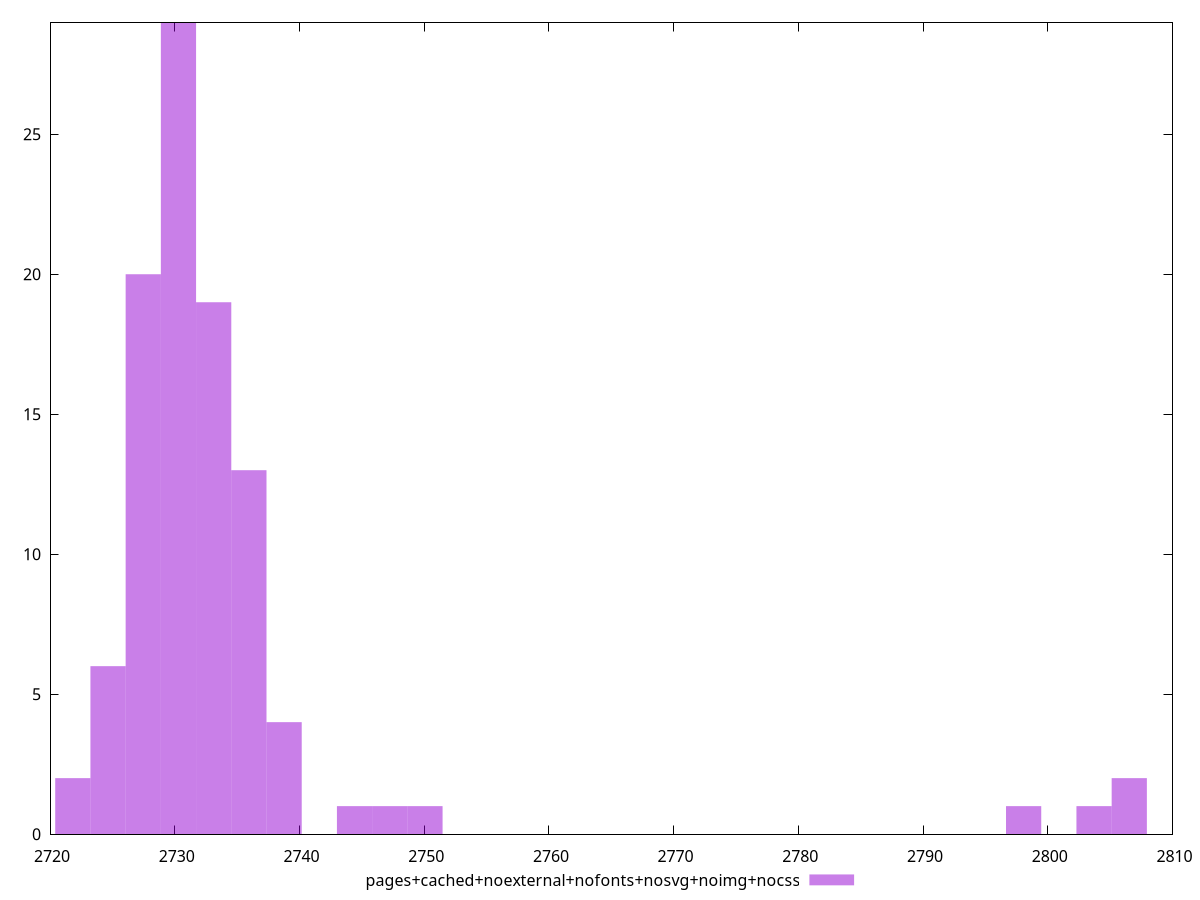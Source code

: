 $_pagesCachedNoexternalNofontsNosvgNoimgNocss <<EOF
2727.4762872118163 20
2730.29976162922 29
2735.946710464027 13
2733.1232360466233 19
2744.4171337162375 1
2750.0640825510445 1
2721.829338377009 2
2806.5335708991156 2
2724.652812794413 6
2738.7701848814304 4
2798.063147646905 1
2803.710096481712 1
2747.240608133641 1
EOF
set key outside below
set terminal pngcairo
set output "report_00006_2020-11-02T20-21-41.718Z/largest-contentful-paint/pages+cached+noexternal+nofonts+nosvg+noimg+nocss//raw_hist.png"
set yrange [0:29]
set boxwidth 2.8234744174035367
set style fill transparent solid 0.5 noborder
plot $_pagesCachedNoexternalNofontsNosvgNoimgNocss title "pages+cached+noexternal+nofonts+nosvg+noimg+nocss" with boxes ,